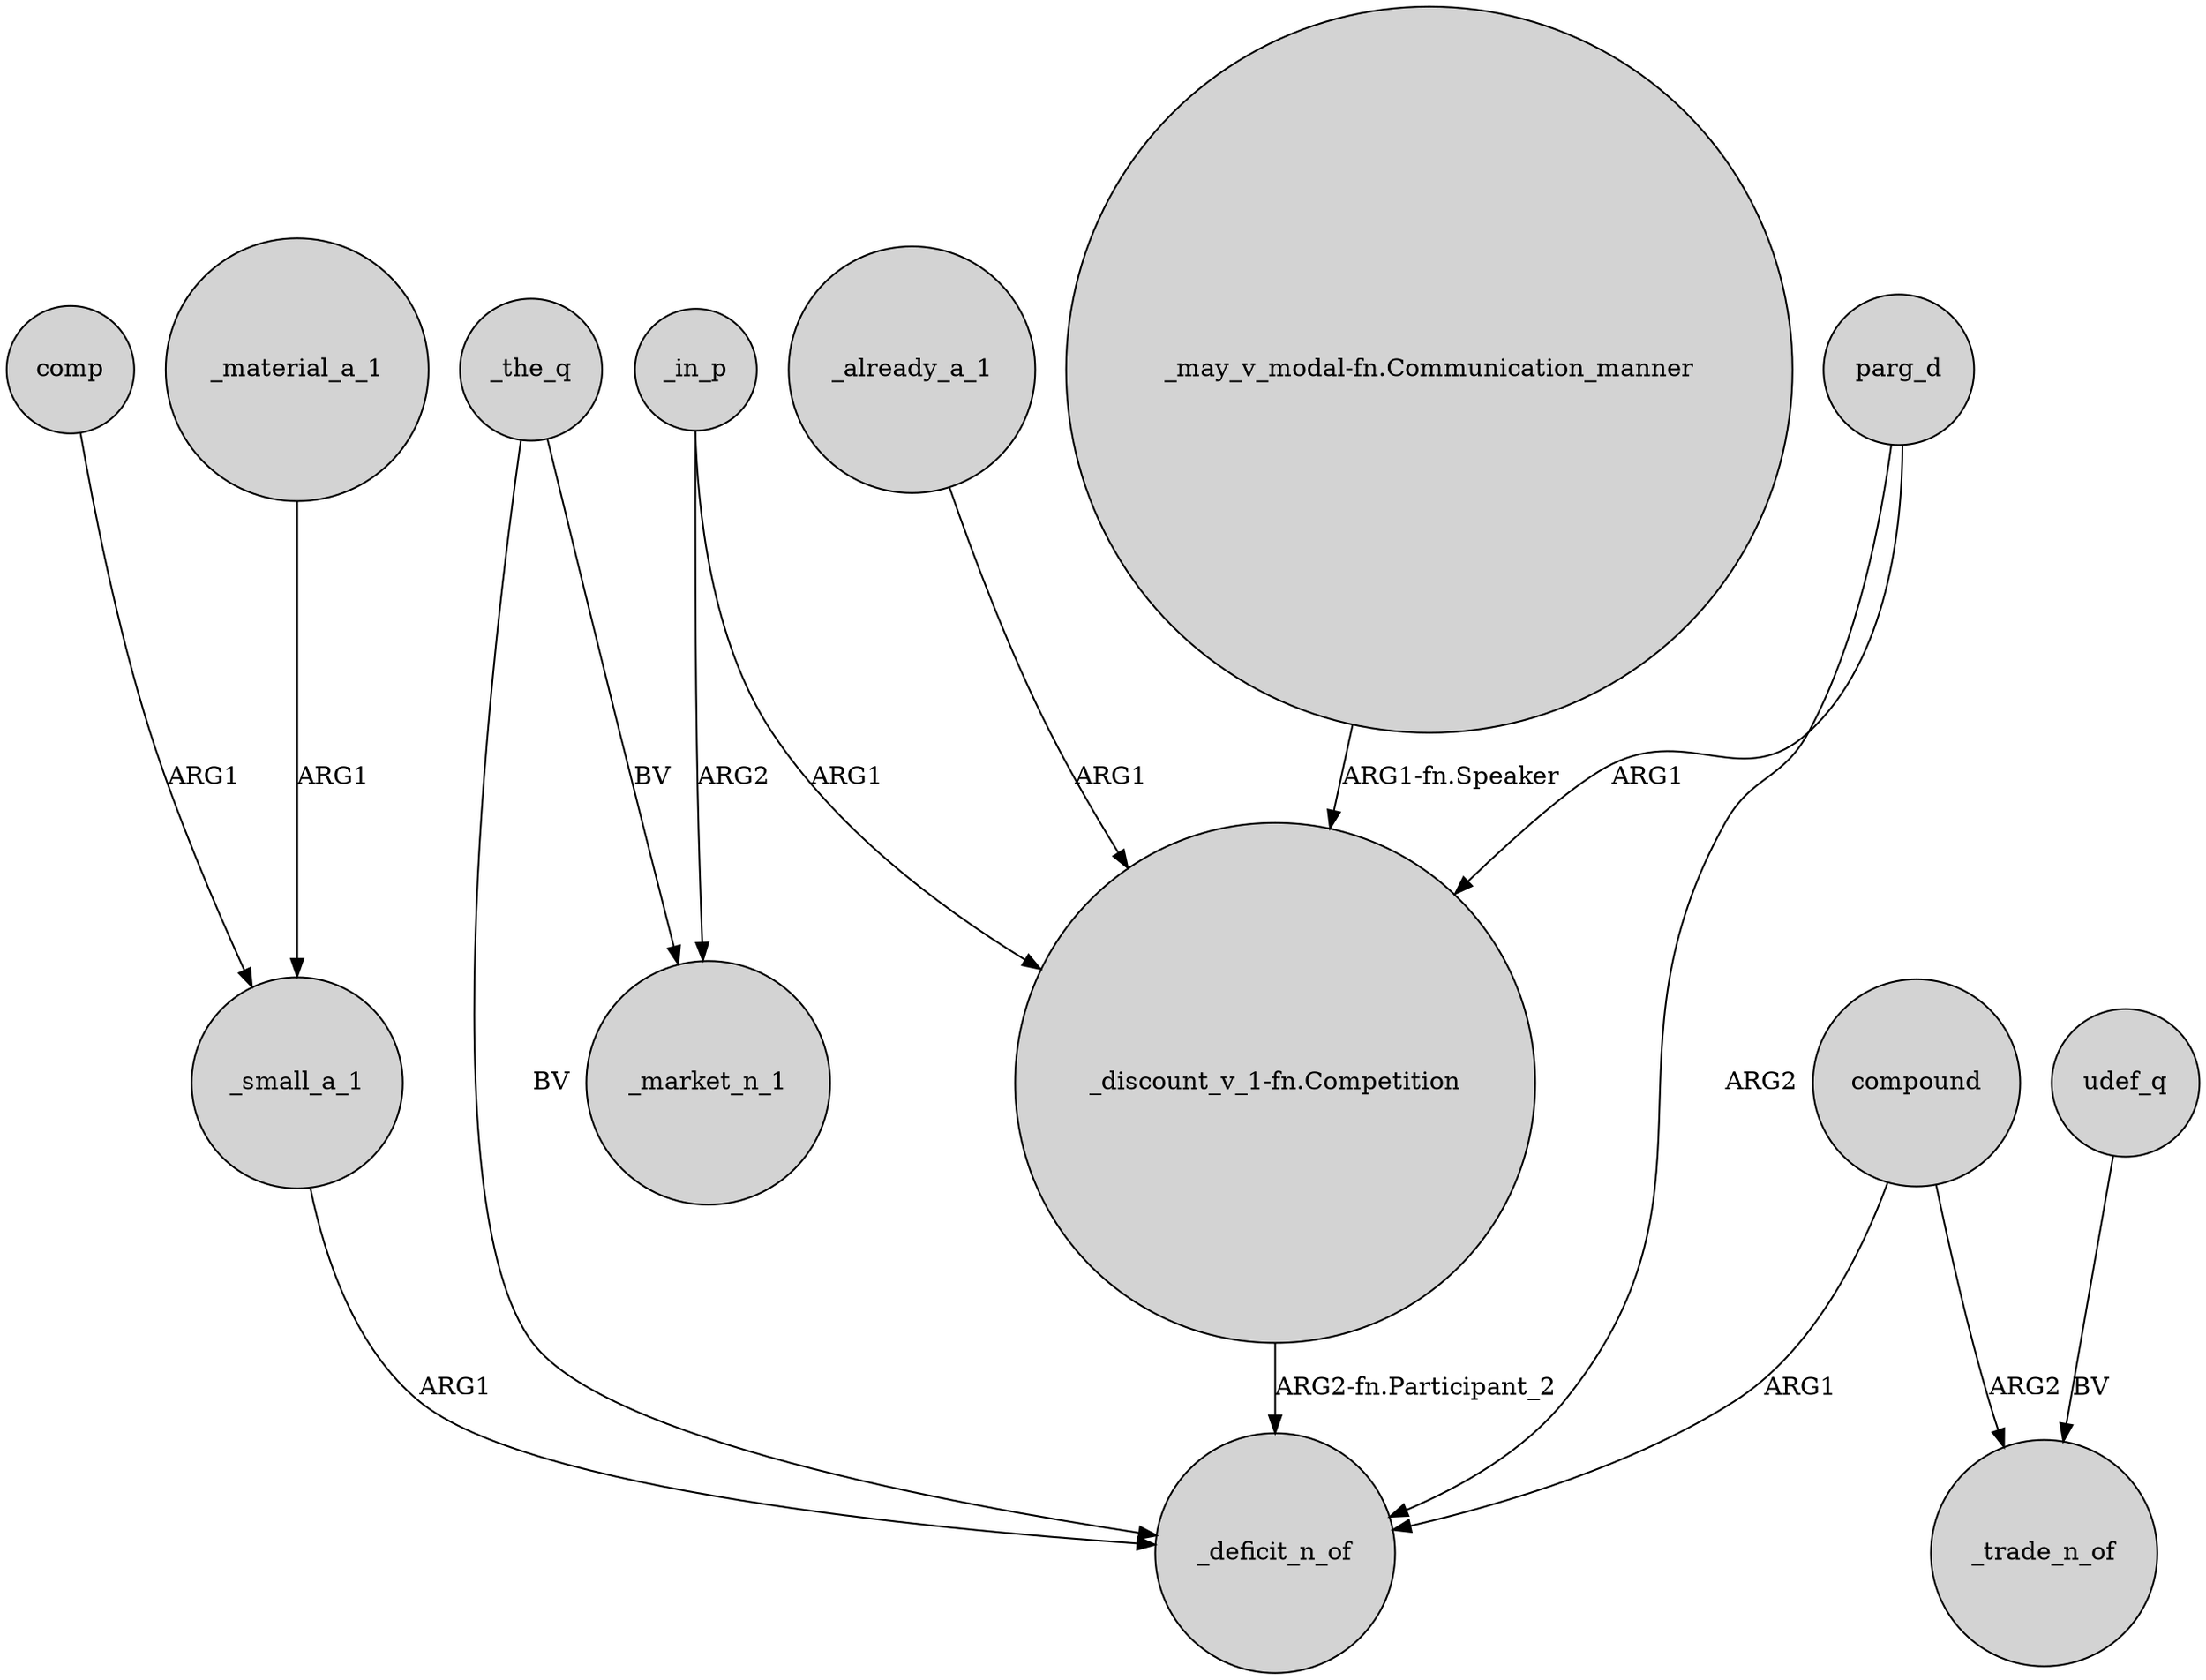 digraph {
	node [shape=circle style=filled]
	comp -> _small_a_1 [label=ARG1]
	compound -> _trade_n_of [label=ARG2]
	"_may_v_modal-fn.Communication_manner" -> "_discount_v_1-fn.Competition" [label="ARG1-fn.Speaker"]
	"_discount_v_1-fn.Competition" -> _deficit_n_of [label="ARG2-fn.Participant_2"]
	_in_p -> "_discount_v_1-fn.Competition" [label=ARG1]
	_small_a_1 -> _deficit_n_of [label=ARG1]
	_already_a_1 -> "_discount_v_1-fn.Competition" [label=ARG1]
	_the_q -> _market_n_1 [label=BV]
	parg_d -> _deficit_n_of [label=ARG2]
	compound -> _deficit_n_of [label=ARG1]
	_the_q -> _deficit_n_of [label=BV]
	_material_a_1 -> _small_a_1 [label=ARG1]
	parg_d -> "_discount_v_1-fn.Competition" [label=ARG1]
	udef_q -> _trade_n_of [label=BV]
	_in_p -> _market_n_1 [label=ARG2]
}
